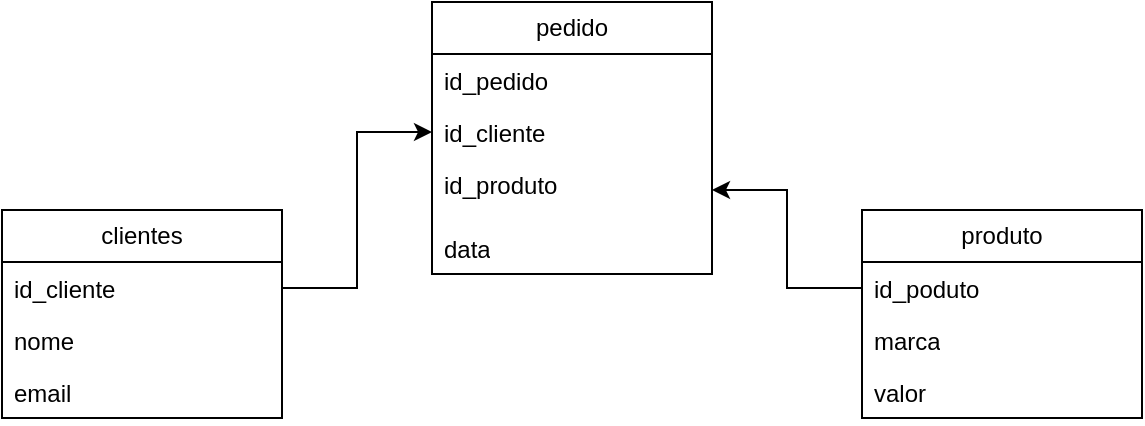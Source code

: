 <mxfile version="26.0.16">
  <diagram name="Page-1" id="SunZ1r-hp2Wj6aM7PKMf">
    <mxGraphModel dx="722" dy="351" grid="1" gridSize="10" guides="1" tooltips="1" connect="1" arrows="1" fold="1" page="1" pageScale="1" pageWidth="850" pageHeight="1100" math="0" shadow="0">
      <root>
        <mxCell id="0" />
        <mxCell id="1" parent="0" />
        <mxCell id="A-93KXf99LTbqpAUuoJA-11" value="clientes" style="swimlane;fontStyle=0;childLayout=stackLayout;horizontal=1;startSize=26;fillColor=none;horizontalStack=0;resizeParent=1;resizeParentMax=0;resizeLast=0;collapsible=1;marginBottom=0;whiteSpace=wrap;html=1;" vertex="1" parent="1">
          <mxGeometry x="140" y="114" width="140" height="104" as="geometry" />
        </mxCell>
        <mxCell id="A-93KXf99LTbqpAUuoJA-12" value="id_cliente" style="text;strokeColor=none;fillColor=none;align=left;verticalAlign=top;spacingLeft=4;spacingRight=4;overflow=hidden;rotatable=0;points=[[0,0.5],[1,0.5]];portConstraint=eastwest;whiteSpace=wrap;html=1;" vertex="1" parent="A-93KXf99LTbqpAUuoJA-11">
          <mxGeometry y="26" width="140" height="26" as="geometry" />
        </mxCell>
        <mxCell id="A-93KXf99LTbqpAUuoJA-13" value="nome" style="text;strokeColor=none;fillColor=none;align=left;verticalAlign=top;spacingLeft=4;spacingRight=4;overflow=hidden;rotatable=0;points=[[0,0.5],[1,0.5]];portConstraint=eastwest;whiteSpace=wrap;html=1;" vertex="1" parent="A-93KXf99LTbqpAUuoJA-11">
          <mxGeometry y="52" width="140" height="26" as="geometry" />
        </mxCell>
        <mxCell id="A-93KXf99LTbqpAUuoJA-14" value="email" style="text;strokeColor=none;fillColor=none;align=left;verticalAlign=top;spacingLeft=4;spacingRight=4;overflow=hidden;rotatable=0;points=[[0,0.5],[1,0.5]];portConstraint=eastwest;whiteSpace=wrap;html=1;" vertex="1" parent="A-93KXf99LTbqpAUuoJA-11">
          <mxGeometry y="78" width="140" height="26" as="geometry" />
        </mxCell>
        <mxCell id="A-93KXf99LTbqpAUuoJA-15" value="produto" style="swimlane;fontStyle=0;childLayout=stackLayout;horizontal=1;startSize=26;fillColor=none;horizontalStack=0;resizeParent=1;resizeParentMax=0;resizeLast=0;collapsible=1;marginBottom=0;whiteSpace=wrap;html=1;" vertex="1" parent="1">
          <mxGeometry x="570" y="114" width="140" height="104" as="geometry" />
        </mxCell>
        <mxCell id="A-93KXf99LTbqpAUuoJA-16" value="id_poduto" style="text;strokeColor=none;fillColor=none;align=left;verticalAlign=top;spacingLeft=4;spacingRight=4;overflow=hidden;rotatable=0;points=[[0,0.5],[1,0.5]];portConstraint=eastwest;whiteSpace=wrap;html=1;" vertex="1" parent="A-93KXf99LTbqpAUuoJA-15">
          <mxGeometry y="26" width="140" height="26" as="geometry" />
        </mxCell>
        <mxCell id="A-93KXf99LTbqpAUuoJA-17" value="marca" style="text;strokeColor=none;fillColor=none;align=left;verticalAlign=top;spacingLeft=4;spacingRight=4;overflow=hidden;rotatable=0;points=[[0,0.5],[1,0.5]];portConstraint=eastwest;whiteSpace=wrap;html=1;" vertex="1" parent="A-93KXf99LTbqpAUuoJA-15">
          <mxGeometry y="52" width="140" height="26" as="geometry" />
        </mxCell>
        <mxCell id="A-93KXf99LTbqpAUuoJA-18" value="valor" style="text;strokeColor=none;fillColor=none;align=left;verticalAlign=top;spacingLeft=4;spacingRight=4;overflow=hidden;rotatable=0;points=[[0,0.5],[1,0.5]];portConstraint=eastwest;whiteSpace=wrap;html=1;" vertex="1" parent="A-93KXf99LTbqpAUuoJA-15">
          <mxGeometry y="78" width="140" height="26" as="geometry" />
        </mxCell>
        <mxCell id="A-93KXf99LTbqpAUuoJA-19" value="pedido" style="swimlane;fontStyle=0;childLayout=stackLayout;horizontal=1;startSize=26;fillColor=none;horizontalStack=0;resizeParent=1;resizeParentMax=0;resizeLast=0;collapsible=1;marginBottom=0;whiteSpace=wrap;html=1;" vertex="1" parent="1">
          <mxGeometry x="355" y="10" width="140" height="136" as="geometry" />
        </mxCell>
        <mxCell id="A-93KXf99LTbqpAUuoJA-20" value="id_pedido" style="text;strokeColor=none;fillColor=none;align=left;verticalAlign=top;spacingLeft=4;spacingRight=4;overflow=hidden;rotatable=0;points=[[0,0.5],[1,0.5]];portConstraint=eastwest;whiteSpace=wrap;html=1;" vertex="1" parent="A-93KXf99LTbqpAUuoJA-19">
          <mxGeometry y="26" width="140" height="26" as="geometry" />
        </mxCell>
        <mxCell id="A-93KXf99LTbqpAUuoJA-21" value="id_cliente" style="text;strokeColor=none;fillColor=none;align=left;verticalAlign=top;spacingLeft=4;spacingRight=4;overflow=hidden;rotatable=0;points=[[0,0.5],[1,0.5]];portConstraint=eastwest;whiteSpace=wrap;html=1;" vertex="1" parent="A-93KXf99LTbqpAUuoJA-19">
          <mxGeometry y="52" width="140" height="26" as="geometry" />
        </mxCell>
        <mxCell id="A-93KXf99LTbqpAUuoJA-22" value="id_produto" style="text;strokeColor=none;fillColor=none;align=left;verticalAlign=top;spacingLeft=4;spacingRight=4;overflow=hidden;rotatable=0;points=[[0,0.5],[1,0.5]];portConstraint=eastwest;whiteSpace=wrap;html=1;" vertex="1" parent="A-93KXf99LTbqpAUuoJA-19">
          <mxGeometry y="78" width="140" height="32" as="geometry" />
        </mxCell>
        <mxCell id="A-93KXf99LTbqpAUuoJA-24" value="data" style="text;strokeColor=none;fillColor=none;align=left;verticalAlign=top;spacingLeft=4;spacingRight=4;overflow=hidden;rotatable=0;points=[[0,0.5],[1,0.5]];portConstraint=eastwest;whiteSpace=wrap;html=1;" vertex="1" parent="A-93KXf99LTbqpAUuoJA-19">
          <mxGeometry y="110" width="140" height="26" as="geometry" />
        </mxCell>
        <mxCell id="A-93KXf99LTbqpAUuoJA-25" style="edgeStyle=orthogonalEdgeStyle;rounded=0;orthogonalLoop=1;jettySize=auto;html=1;" edge="1" parent="1" source="A-93KXf99LTbqpAUuoJA-12" target="A-93KXf99LTbqpAUuoJA-21">
          <mxGeometry relative="1" as="geometry" />
        </mxCell>
        <mxCell id="A-93KXf99LTbqpAUuoJA-27" style="edgeStyle=orthogonalEdgeStyle;rounded=0;orthogonalLoop=1;jettySize=auto;html=1;" edge="1" parent="1" source="A-93KXf99LTbqpAUuoJA-16" target="A-93KXf99LTbqpAUuoJA-22">
          <mxGeometry relative="1" as="geometry" />
        </mxCell>
      </root>
    </mxGraphModel>
  </diagram>
</mxfile>
